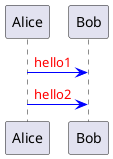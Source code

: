 {
  "sha1": "j2wf6tna6fxd1bzdxehqc6mm04jf94u",
  "insertion": {
    "when": "2024-06-03T18:59:31.408Z",
    "url": "http://wiki.plantuml.net/site/style-evolution",
    "user": "plantuml@gmail.com"
  }
}
@startuml
skinparam useBetaStyle true

<style>
arrow {
    FontColor red
    LineColor blue
  }
</style>

participant Alice

participant Bob
Alice -> Bob : hello1

Alice -> Bob : hello2

@enduml

